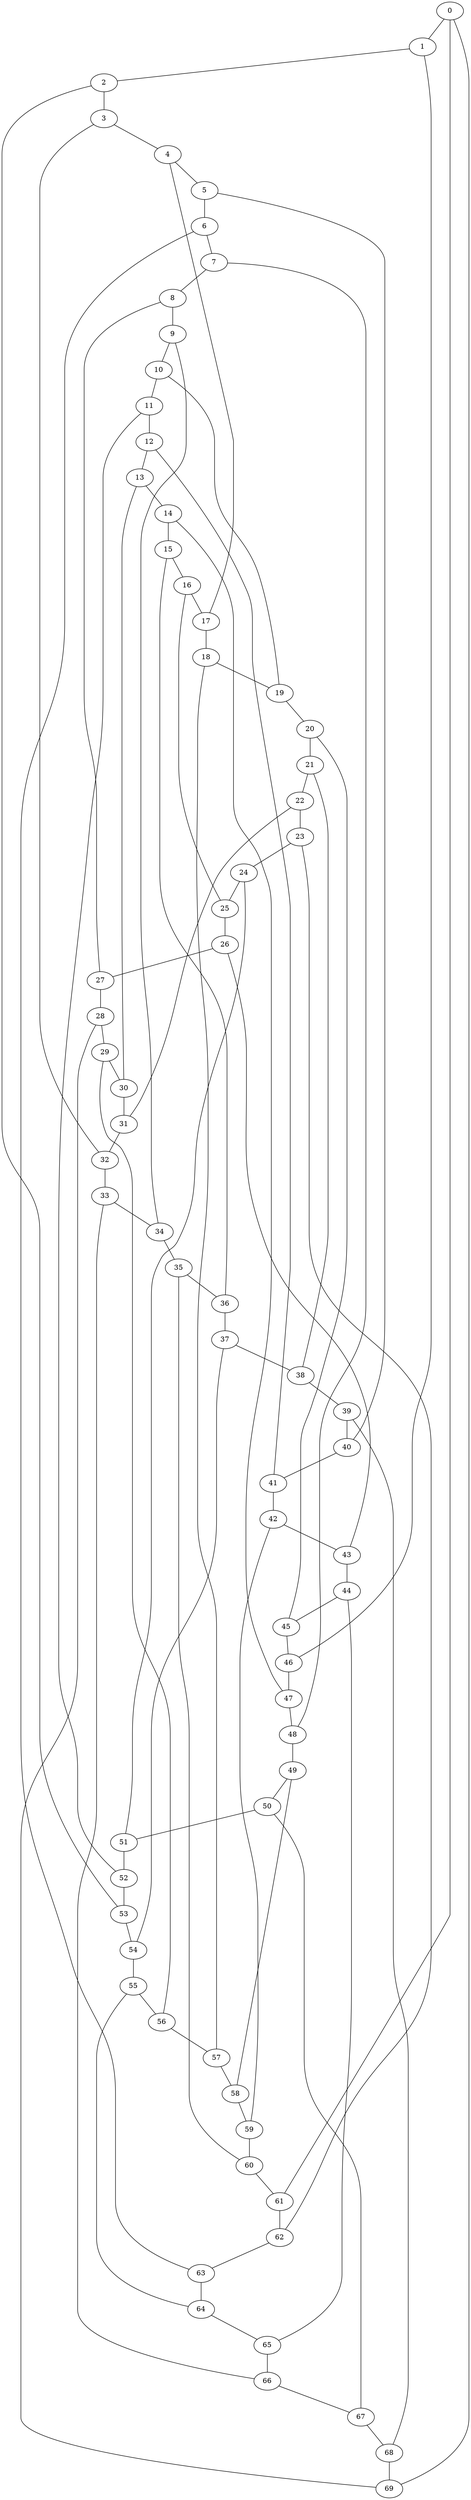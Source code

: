 graph g {0;1;2;3;4;5;6;7;8;9;10;11;12;13;14;15;16;17;18;19;20;21;22;23;24;25;26;27;28;29;30;31;32;33;34;35;36;37;38;39;40;41;42;43;44;45;46;47;48;49;50;51;52;53;54;55;56;57;58;59;60;61;62;63;64;65;66;67;68;69;0 -- 1;0 -- 61;0 -- 69;1 -- 2;1 -- 46;2 -- 3;2 -- 53;3 -- 4;3 -- 32;4 -- 5;4 -- 17;5 -- 6;5 -- 40;6 -- 7;6 -- 63;7 -- 8;7 -- 48;8 -- 9;8 -- 27;9 -- 10;9 -- 34;10 -- 11;10 -- 19;11 -- 12;11 -- 52;12 -- 13;12 -- 41;13 -- 14;13 -- 30;14 -- 15;14 -- 47;15 -- 16;15 -- 36;16 -- 17;16 -- 25;17 -- 18;18 -- 19;18 -- 57;19 -- 20;20 -- 21;20 -- 45;21 -- 22;21 -- 38;22 -- 23;22 -- 31;23 -- 24;23 -- 62;24 -- 25;24 -- 51;25 -- 26;26 -- 27;26 -- 43;27 -- 28;28 -- 29;28 -- 69;29 -- 30;29 -- 56;30 -- 31;31 -- 32;32 -- 33;33 -- 34;33 -- 66;34 -- 35;35 -- 36;35 -- 60;36 -- 37;37 -- 38;37 -- 54;38 -- 39;39 -- 40;39 -- 68;40 -- 41;41 -- 42;42 -- 43;42 -- 59;43 -- 44;44 -- 45;44 -- 65;45 -- 46;46 -- 47;47 -- 48;48 -- 49;49 -- 50;49 -- 58;50 -- 51;50 -- 67;51 -- 52;52 -- 53;53 -- 54;54 -- 55;55 -- 56;55 -- 64;56 -- 57;57 -- 58;58 -- 59;59 -- 60;60 -- 61;61 -- 62;62 -- 63;63 -- 64;64 -- 65;65 -- 66;66 -- 67;67 -- 68;68 -- 69;}